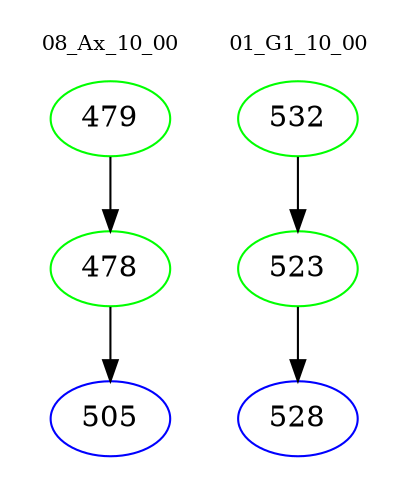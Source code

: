 digraph{
subgraph cluster_0 {
color = white
label = "08_Ax_10_00";
fontsize=10;
T0_479 [label="479", color="green"]
T0_479 -> T0_478 [color="black"]
T0_478 [label="478", color="green"]
T0_478 -> T0_505 [color="black"]
T0_505 [label="505", color="blue"]
}
subgraph cluster_1 {
color = white
label = "01_G1_10_00";
fontsize=10;
T1_532 [label="532", color="green"]
T1_532 -> T1_523 [color="black"]
T1_523 [label="523", color="green"]
T1_523 -> T1_528 [color="black"]
T1_528 [label="528", color="blue"]
}
}
